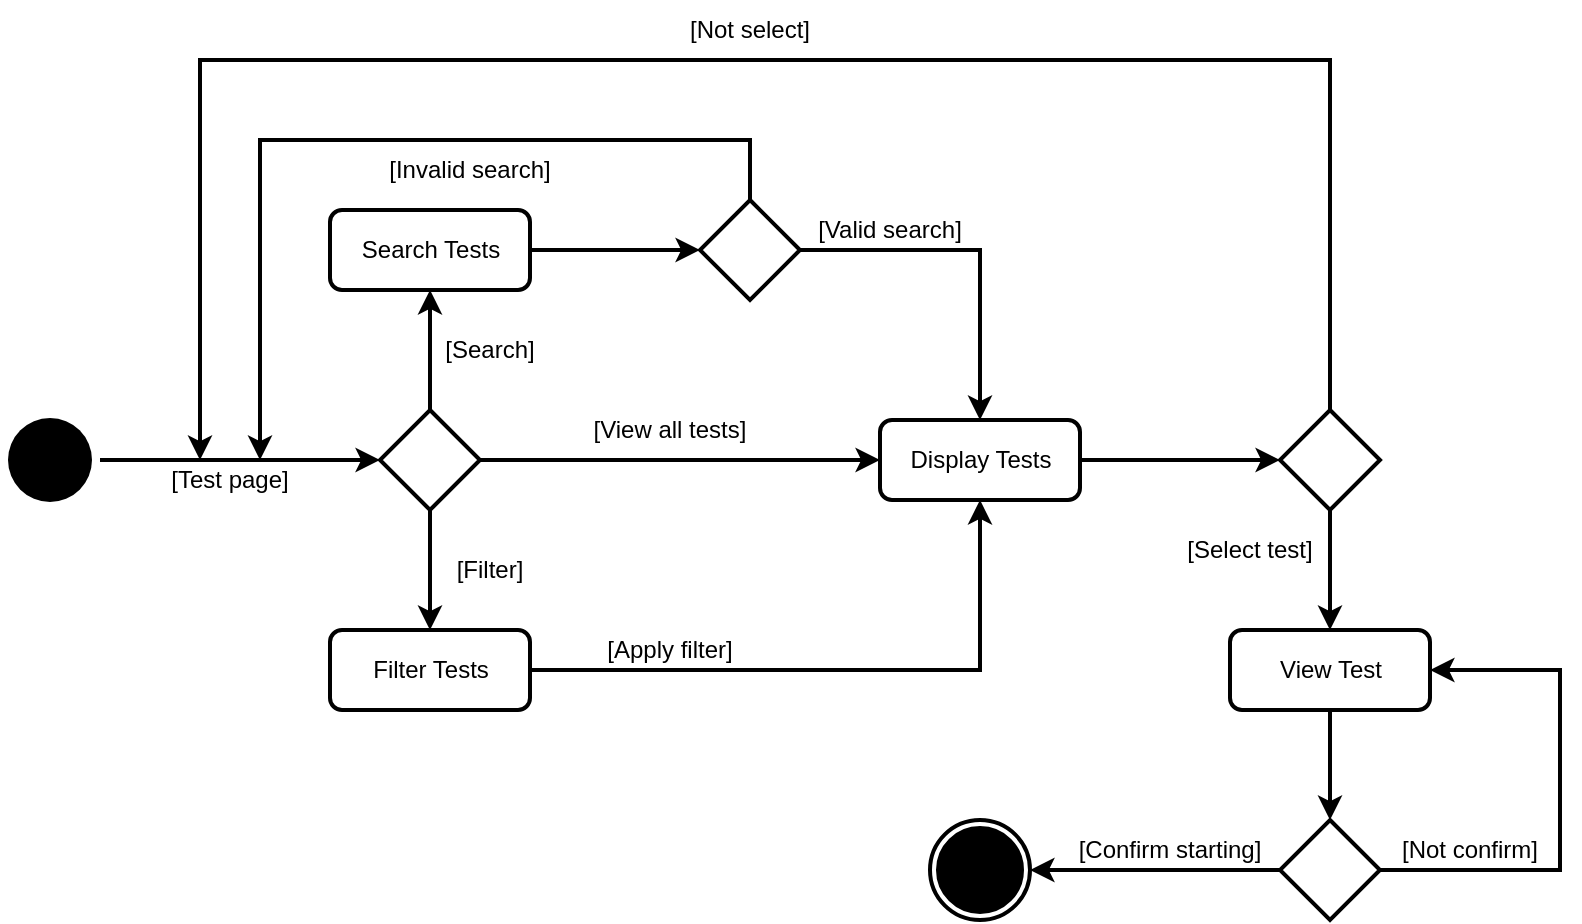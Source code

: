 <mxfile version="20.5.3" type="google"><diagram id="_2NFLaCtKUhokid92Svi" name="Page-1"><mxGraphModel grid="1" page="1" gridSize="10" guides="1" tooltips="1" connect="1" arrows="1" fold="1" pageScale="1" pageWidth="850" pageHeight="1100" math="0" shadow="0"><root><mxCell id="0"/><mxCell id="1" parent="0"/><mxCell id="rYVm0Ts2W3rg69SWjnLy-5" value="" style="edgeStyle=orthogonalEdgeStyle;rounded=0;orthogonalLoop=1;jettySize=auto;html=1;strokeWidth=2;" edge="1" parent="1" source="rYVm0Ts2W3rg69SWjnLy-1" target="rYVm0Ts2W3rg69SWjnLy-4"><mxGeometry relative="1" as="geometry"/></mxCell><mxCell id="rYVm0Ts2W3rg69SWjnLy-1" value="" style="ellipse;html=1;shape=endState;fillColor=#000000;strokeColor=none;strokeWidth=2;" vertex="1" parent="1"><mxGeometry x="10" y="255" width="50" height="50" as="geometry"/></mxCell><mxCell id="rYVm0Ts2W3rg69SWjnLy-17" value="" style="edgeStyle=orthogonalEdgeStyle;rounded=0;orthogonalLoop=1;jettySize=auto;html=1;strokeWidth=2;" edge="1" parent="1" source="rYVm0Ts2W3rg69SWjnLy-3" target="rYVm0Ts2W3rg69SWjnLy-9"><mxGeometry relative="1" as="geometry"/></mxCell><mxCell id="rYVm0Ts2W3rg69SWjnLy-3" value="Search Tests" style="html=1;rounded=1;strokeWidth=2;" vertex="1" parent="1"><mxGeometry x="175" y="155" width="100" height="40" as="geometry"/></mxCell><mxCell id="rYVm0Ts2W3rg69SWjnLy-8" value="" style="edgeStyle=orthogonalEdgeStyle;rounded=0;orthogonalLoop=1;jettySize=auto;html=1;strokeWidth=2;" edge="1" parent="1" source="rYVm0Ts2W3rg69SWjnLy-4" target="rYVm0Ts2W3rg69SWjnLy-7"><mxGeometry relative="1" as="geometry"/></mxCell><mxCell id="rYVm0Ts2W3rg69SWjnLy-16" value="" style="edgeStyle=orthogonalEdgeStyle;rounded=0;orthogonalLoop=1;jettySize=auto;html=1;strokeWidth=2;" edge="1" parent="1" source="rYVm0Ts2W3rg69SWjnLy-4" target="rYVm0Ts2W3rg69SWjnLy-3"><mxGeometry relative="1" as="geometry"/></mxCell><mxCell id="rYVm0Ts2W3rg69SWjnLy-18" style="edgeStyle=orthogonalEdgeStyle;rounded=0;orthogonalLoop=1;jettySize=auto;html=1;entryX=0;entryY=0.5;entryDx=0;entryDy=0;strokeWidth=2;" edge="1" parent="1" source="rYVm0Ts2W3rg69SWjnLy-4" target="rYVm0Ts2W3rg69SWjnLy-11"><mxGeometry relative="1" as="geometry"/></mxCell><mxCell id="rYVm0Ts2W3rg69SWjnLy-4" value="" style="rhombus;whiteSpace=wrap;html=1;rounded=0;strokeWidth=2;" vertex="1" parent="1"><mxGeometry x="200" y="255" width="50" height="50" as="geometry"/></mxCell><mxCell id="rYVm0Ts2W3rg69SWjnLy-13" style="edgeStyle=orthogonalEdgeStyle;rounded=0;orthogonalLoop=1;jettySize=auto;html=1;strokeWidth=2;" edge="1" parent="1" source="rYVm0Ts2W3rg69SWjnLy-7" target="rYVm0Ts2W3rg69SWjnLy-11"><mxGeometry relative="1" as="geometry"/></mxCell><mxCell id="rYVm0Ts2W3rg69SWjnLy-7" value="Filter Tests" style="html=1;rounded=1;strokeWidth=2;" vertex="1" parent="1"><mxGeometry x="175" y="365" width="100" height="40" as="geometry"/></mxCell><mxCell id="rYVm0Ts2W3rg69SWjnLy-12" value="" style="edgeStyle=orthogonalEdgeStyle;rounded=0;orthogonalLoop=1;jettySize=auto;html=1;strokeWidth=2;" edge="1" parent="1" source="rYVm0Ts2W3rg69SWjnLy-9" target="rYVm0Ts2W3rg69SWjnLy-11"><mxGeometry relative="1" as="geometry"/></mxCell><mxCell id="rYVm0Ts2W3rg69SWjnLy-20" style="edgeStyle=orthogonalEdgeStyle;rounded=0;orthogonalLoop=1;jettySize=auto;html=1;strokeWidth=2;" edge="1" parent="1" source="rYVm0Ts2W3rg69SWjnLy-9"><mxGeometry relative="1" as="geometry"><mxPoint x="140" y="280" as="targetPoint"/><Array as="points"><mxPoint x="385" y="120"/><mxPoint x="140" y="120"/><mxPoint x="140" y="280"/></Array></mxGeometry></mxCell><mxCell id="rYVm0Ts2W3rg69SWjnLy-9" value="" style="rhombus;whiteSpace=wrap;html=1;rounded=0;strokeWidth=2;" vertex="1" parent="1"><mxGeometry x="360" y="150" width="50" height="50" as="geometry"/></mxCell><mxCell id="rYVm0Ts2W3rg69SWjnLy-23" value="" style="edgeStyle=orthogonalEdgeStyle;rounded=0;orthogonalLoop=1;jettySize=auto;html=1;strokeWidth=2;exitX=1;exitY=0.5;exitDx=0;exitDy=0;" edge="1" parent="1" source="rYVm0Ts2W3rg69SWjnLy-11" target="rYVm0Ts2W3rg69SWjnLy-22"><mxGeometry relative="1" as="geometry"><mxPoint x="580" y="280" as="sourcePoint"/></mxGeometry></mxCell><mxCell id="rYVm0Ts2W3rg69SWjnLy-11" value="Display Tests" style="html=1;rounded=1;strokeWidth=2;" vertex="1" parent="1"><mxGeometry x="450" y="260" width="100" height="40" as="geometry"/></mxCell><mxCell id="rYVm0Ts2W3rg69SWjnLy-27" value="" style="edgeStyle=orthogonalEdgeStyle;rounded=0;orthogonalLoop=1;jettySize=auto;html=1;strokeWidth=2;" edge="1" parent="1" source="rYVm0Ts2W3rg69SWjnLy-21" target="rYVm0Ts2W3rg69SWjnLy-26"><mxGeometry relative="1" as="geometry"/></mxCell><mxCell id="rYVm0Ts2W3rg69SWjnLy-21" value="View Test" style="html=1;rounded=1;strokeWidth=2;" vertex="1" parent="1"><mxGeometry x="625" y="365" width="100" height="40" as="geometry"/></mxCell><mxCell id="rYVm0Ts2W3rg69SWjnLy-24" value="" style="edgeStyle=orthogonalEdgeStyle;rounded=0;orthogonalLoop=1;jettySize=auto;html=1;strokeWidth=2;" edge="1" parent="1" source="rYVm0Ts2W3rg69SWjnLy-22" target="rYVm0Ts2W3rg69SWjnLy-21"><mxGeometry relative="1" as="geometry"/></mxCell><mxCell id="rYVm0Ts2W3rg69SWjnLy-41" style="edgeStyle=orthogonalEdgeStyle;rounded=0;orthogonalLoop=1;jettySize=auto;html=1;strokeWidth=2;fontSize=12;" edge="1" parent="1" source="rYVm0Ts2W3rg69SWjnLy-22"><mxGeometry relative="1" as="geometry"><mxPoint x="110" y="280" as="targetPoint"/><Array as="points"><mxPoint x="645" y="80"/><mxPoint x="110" y="80"/><mxPoint x="110" y="280"/></Array></mxGeometry></mxCell><mxCell id="rYVm0Ts2W3rg69SWjnLy-22" value="" style="rhombus;whiteSpace=wrap;html=1;rounded=0;strokeWidth=2;" vertex="1" parent="1"><mxGeometry x="650" y="255" width="50" height="50" as="geometry"/></mxCell><mxCell id="rYVm0Ts2W3rg69SWjnLy-29" style="edgeStyle=orthogonalEdgeStyle;rounded=0;orthogonalLoop=1;jettySize=auto;html=1;entryX=1;entryY=0.5;entryDx=0;entryDy=0;strokeWidth=2;" edge="1" parent="1" source="rYVm0Ts2W3rg69SWjnLy-26" target="rYVm0Ts2W3rg69SWjnLy-21"><mxGeometry relative="1" as="geometry"><Array as="points"><mxPoint x="790" y="485"/><mxPoint x="790" y="385"/></Array></mxGeometry></mxCell><mxCell id="rYVm0Ts2W3rg69SWjnLy-31" value="" style="edgeStyle=orthogonalEdgeStyle;rounded=0;orthogonalLoop=1;jettySize=auto;html=1;strokeWidth=2;" edge="1" parent="1" source="rYVm0Ts2W3rg69SWjnLy-26" target="rYVm0Ts2W3rg69SWjnLy-30"><mxGeometry relative="1" as="geometry"/></mxCell><mxCell id="rYVm0Ts2W3rg69SWjnLy-26" value="" style="rhombus;whiteSpace=wrap;html=1;rounded=0;strokeWidth=2;" vertex="1" parent="1"><mxGeometry x="650" y="460" width="50" height="50" as="geometry"/></mxCell><mxCell id="rYVm0Ts2W3rg69SWjnLy-30" value="" style="ellipse;html=1;shape=endState;fillColor=#000000;strokeColor=default;strokeWidth=2;" vertex="1" parent="1"><mxGeometry x="475" y="460" width="50" height="50" as="geometry"/></mxCell><mxCell id="rYVm0Ts2W3rg69SWjnLy-35" value="[Test page]" style="text;html=1;strokeColor=none;fillColor=none;align=center;verticalAlign=middle;whiteSpace=wrap;rounded=0;strokeWidth=2;fontSize=12;" vertex="1" parent="1"><mxGeometry x="90" y="275" width="70" height="30" as="geometry"/></mxCell><mxCell id="rYVm0Ts2W3rg69SWjnLy-36" value="[Search]" style="text;html=1;strokeColor=none;fillColor=none;align=center;verticalAlign=middle;whiteSpace=wrap;rounded=0;strokeWidth=2;fontSize=12;" vertex="1" parent="1"><mxGeometry x="220" y="210" width="70" height="30" as="geometry"/></mxCell><mxCell id="rYVm0Ts2W3rg69SWjnLy-37" value="[Filter]" style="text;html=1;strokeColor=none;fillColor=none;align=center;verticalAlign=middle;whiteSpace=wrap;rounded=0;strokeWidth=2;fontSize=12;" vertex="1" parent="1"><mxGeometry x="220" y="320" width="70" height="30" as="geometry"/></mxCell><mxCell id="rYVm0Ts2W3rg69SWjnLy-38" value="[View all tests]" style="text;html=1;strokeColor=none;fillColor=none;align=center;verticalAlign=middle;whiteSpace=wrap;rounded=0;strokeWidth=2;fontSize=12;" vertex="1" parent="1"><mxGeometry x="300" y="250" width="90" height="30" as="geometry"/></mxCell><mxCell id="rYVm0Ts2W3rg69SWjnLy-39" value="[Valid search]" style="text;html=1;strokeColor=none;fillColor=none;align=center;verticalAlign=middle;whiteSpace=wrap;rounded=0;strokeWidth=2;fontSize=12;" vertex="1" parent="1"><mxGeometry x="410" y="150" width="90" height="30" as="geometry"/></mxCell><mxCell id="rYVm0Ts2W3rg69SWjnLy-40" value="[Invalid search]" style="text;html=1;strokeColor=none;fillColor=none;align=center;verticalAlign=middle;whiteSpace=wrap;rounded=0;strokeWidth=2;fontSize=12;" vertex="1" parent="1"><mxGeometry x="200" y="120" width="90" height="30" as="geometry"/></mxCell><mxCell id="rYVm0Ts2W3rg69SWjnLy-43" value="[Apply filter]" style="text;html=1;strokeColor=none;fillColor=none;align=center;verticalAlign=middle;whiteSpace=wrap;rounded=0;strokeWidth=2;fontSize=12;" vertex="1" parent="1"><mxGeometry x="300" y="360" width="90" height="30" as="geometry"/></mxCell><mxCell id="rYVm0Ts2W3rg69SWjnLy-44" value="[Select test]" style="text;html=1;strokeColor=none;fillColor=none;align=center;verticalAlign=middle;whiteSpace=wrap;rounded=0;strokeWidth=2;fontSize=12;" vertex="1" parent="1"><mxGeometry x="590" y="310" width="90" height="30" as="geometry"/></mxCell><mxCell id="rYVm0Ts2W3rg69SWjnLy-45" value="[Not select]" style="text;html=1;strokeColor=none;fillColor=none;align=center;verticalAlign=middle;whiteSpace=wrap;rounded=0;strokeWidth=2;fontSize=12;" vertex="1" parent="1"><mxGeometry x="340" y="50" width="90" height="30" as="geometry"/></mxCell><mxCell id="rYVm0Ts2W3rg69SWjnLy-46" value="[Confirm starting]" style="text;html=1;strokeColor=none;fillColor=none;align=center;verticalAlign=middle;whiteSpace=wrap;rounded=0;strokeWidth=2;fontSize=12;" vertex="1" parent="1"><mxGeometry x="540" y="460" width="110" height="30" as="geometry"/></mxCell><mxCell id="rYVm0Ts2W3rg69SWjnLy-47" value="[Not confirm]" style="text;html=1;strokeColor=none;fillColor=none;align=center;verticalAlign=middle;whiteSpace=wrap;rounded=0;strokeWidth=2;fontSize=12;" vertex="1" parent="1"><mxGeometry x="690" y="460" width="110" height="30" as="geometry"/></mxCell></root></mxGraphModel></diagram></mxfile>